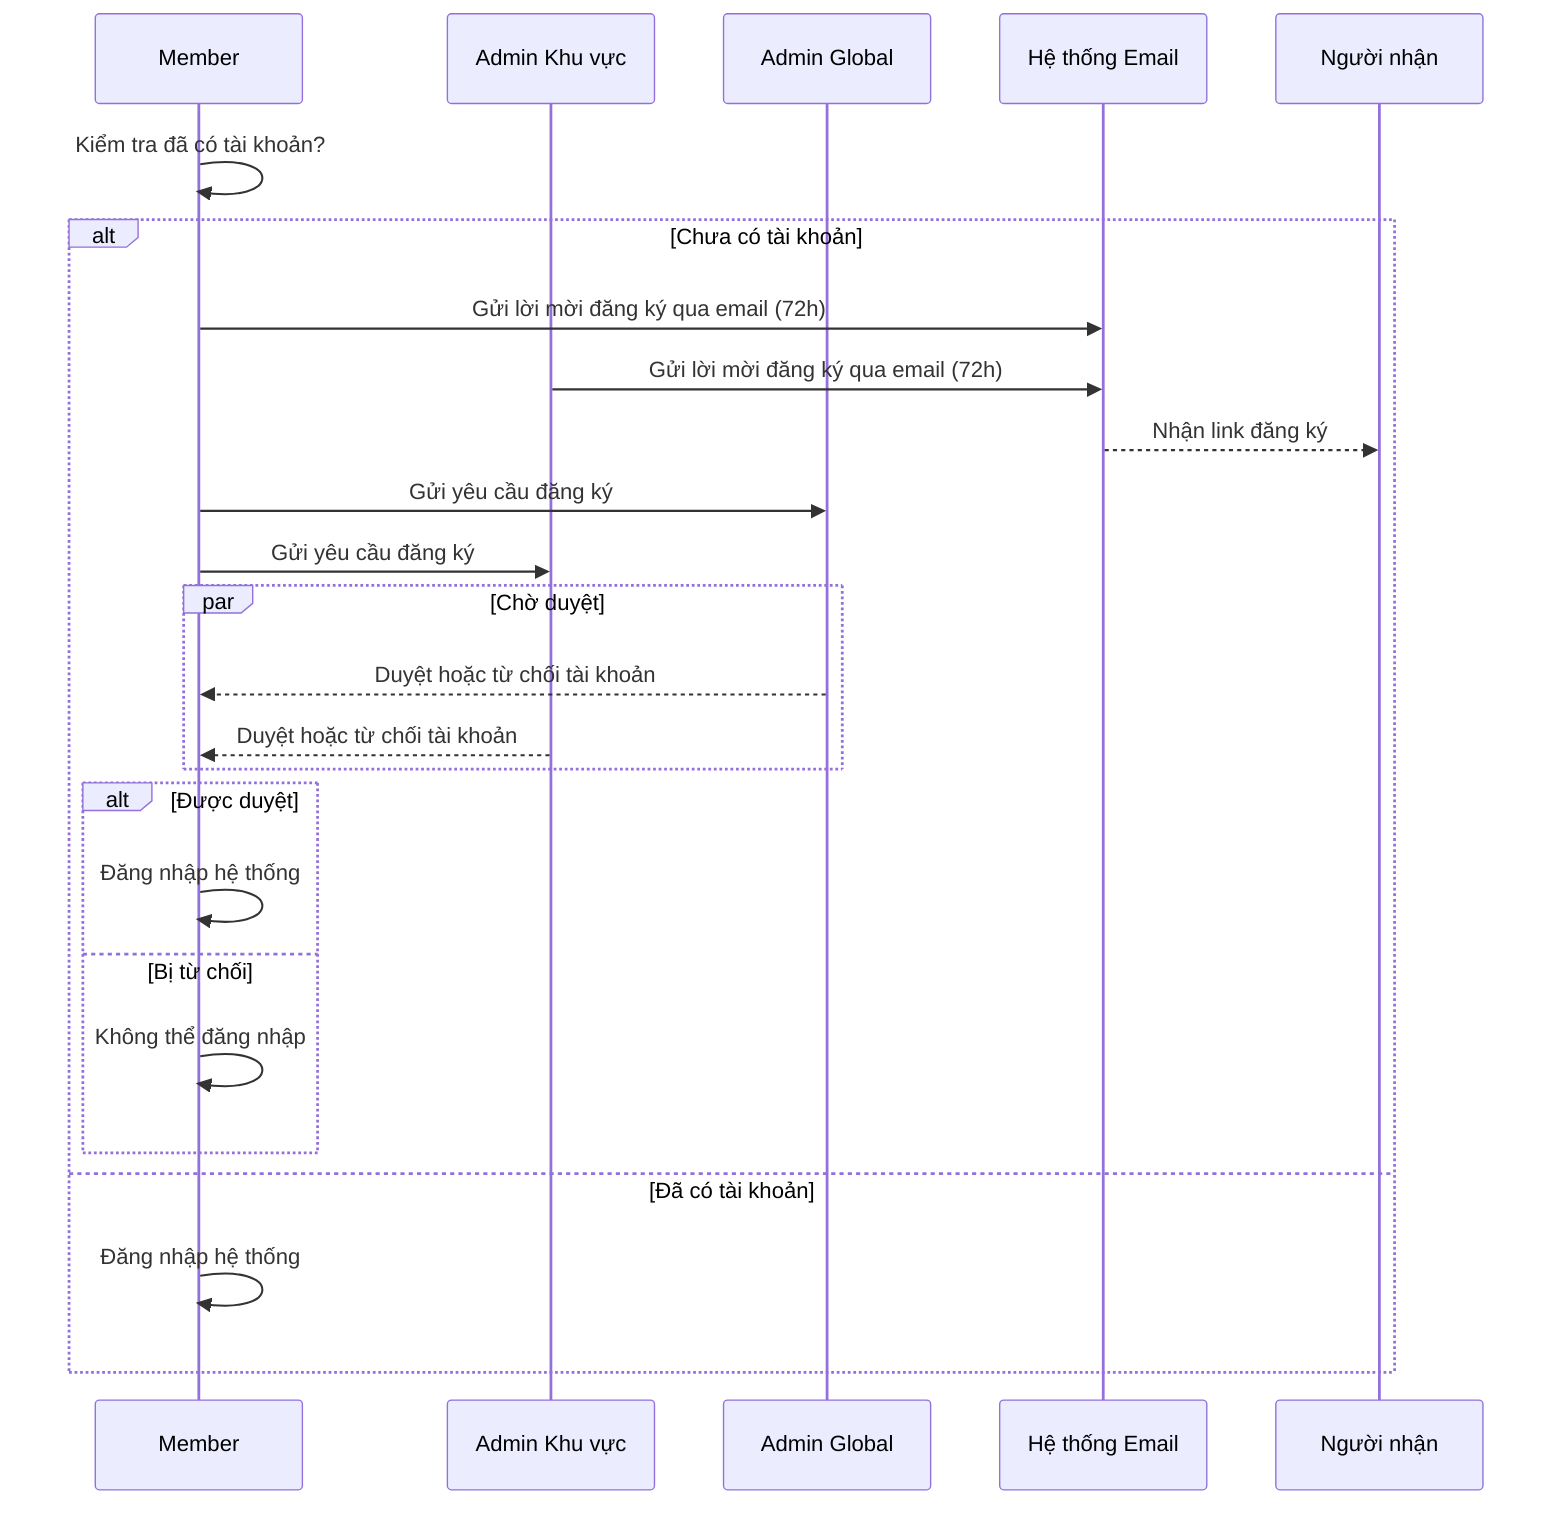 sequenceDiagram
    participant M as Member
    participant CA as Admin Khu vực
    participant GA as Admin Global
    participant Mail as Hệ thống Email

    M->>M: Kiểm tra đã có tài khoản?
    alt Chưa có tài khoản
        M->>Mail: Gửi lời mời đăng ký qua email (72h)
        CA->>Mail: Gửi lời mời đăng ký qua email (72h)
        Mail-->>Người nhận: Nhận link đăng ký

        M->>GA: Gửi yêu cầu đăng ký
        M->>CA: Gửi yêu cầu đăng ký
        par Chờ duyệt
            GA-->>M: Duyệt hoặc từ chối tài khoản
            CA-->>M: Duyệt hoặc từ chối tài khoản
        end
        alt Được duyệt
            M->>M: Đăng nhập hệ thống
        else Bị từ chối
            M->>M: Không thể đăng nhập
        end
    else Đã có tài khoản
        M->>M: Đăng nhập hệ thống
    end
